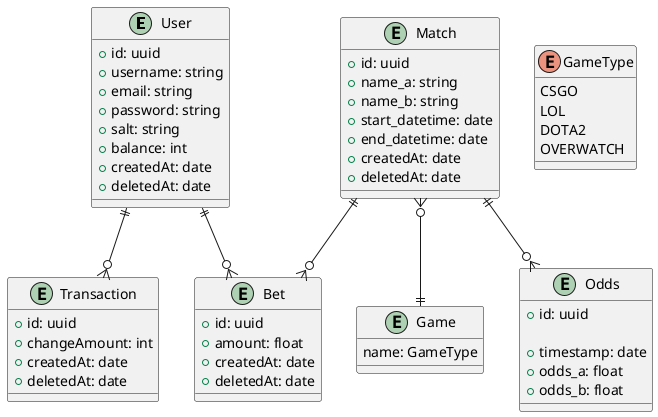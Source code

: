 @startuml starbet

entity User {
    +id: uuid
    +username: string
    +email: string
    +password: string
    +salt: string
    +balance: int
    +createdAt: date
    +deletedAt: date
}

entity Transaction {
    +id: uuid
    +changeAmount: int
    +createdAt: date
    +deletedAt: date
}

entity Match {
    +id: uuid
    +name_a: string
    +name_b: string
    +start_datetime: date
    +end_datetime: date
    +createdAt: date
    +deletedAt: date
}

enum GameType {
    CSGO
    LOL
    DOTA2
    OVERWATCH
}

entity Game {
    name: GameType
}

entity Bet {
    +id: uuid
    +amount: float
    'timestamp
    +createdAt: date
    'expiration
    +deletedAt: date
}

entity Odds {
    ' not sure
    +id: uuid 

    +timestamp: date
    +odds_a: float
    +odds_b: float
}

Match }o--|| Game
Match ||--o{ Bet
Match ||--o{ Odds
User ||--o{ Bet
User ||--o{ Transaction

@enduml